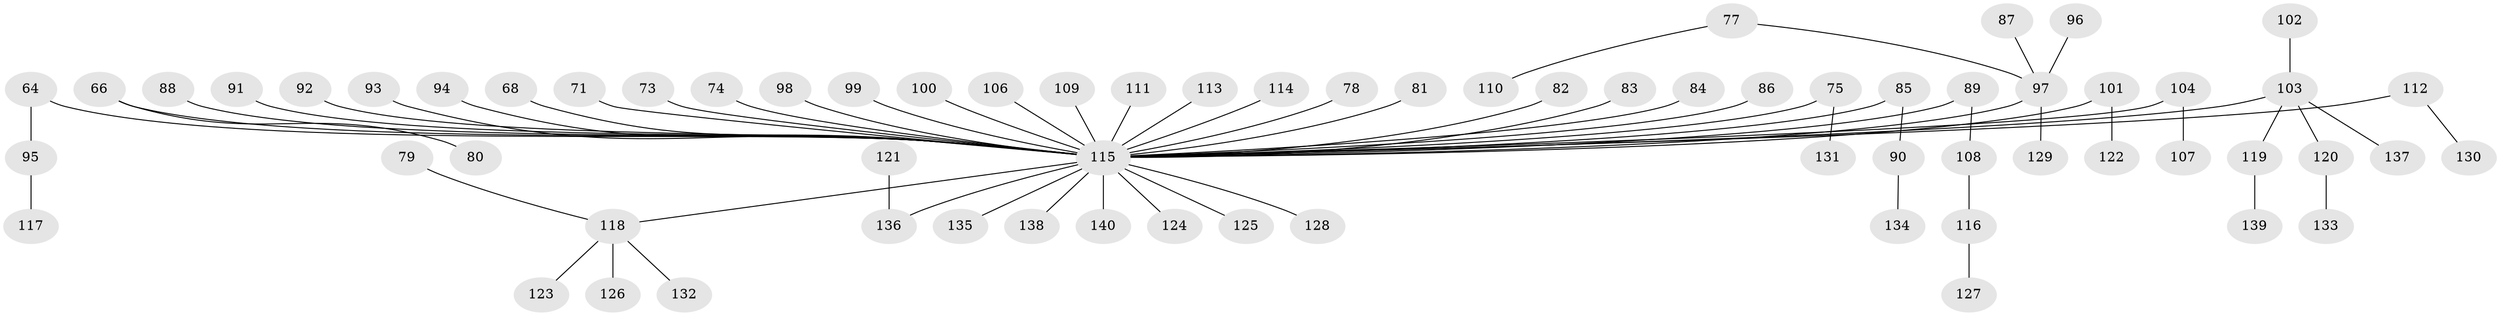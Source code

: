// original degree distribution, {8: 0.014285714285714285, 7: 0.014285714285714285, 6: 0.02857142857142857, 1: 0.5071428571428571, 2: 0.2714285714285714, 3: 0.12142857142857143, 4: 0.02857142857142857, 5: 0.014285714285714285}
// Generated by graph-tools (version 1.1) at 2025/53/03/09/25 04:53:31]
// undirected, 70 vertices, 69 edges
graph export_dot {
graph [start="1"]
  node [color=gray90,style=filled];
  64;
  66;
  68;
  71;
  73;
  74;
  75;
  77;
  78;
  79;
  80;
  81;
  82;
  83;
  84;
  85;
  86;
  87;
  88 [super="+57"];
  89;
  90;
  91;
  92;
  93;
  94;
  95;
  96;
  97 [super="+33"];
  98;
  99;
  100;
  101;
  102;
  103 [super="+72+51"];
  104 [super="+43"];
  106;
  107;
  108;
  109;
  110;
  111;
  112 [super="+30"];
  113 [super="+62"];
  114;
  115 [super="+20+105+67+35+41+54+65+53+55+56+61+45+63"];
  116;
  117;
  118 [super="+69+70"];
  119;
  120;
  121;
  122;
  123;
  124;
  125;
  126;
  127;
  128;
  129;
  130;
  131;
  132;
  133;
  134;
  135;
  136 [super="+46"];
  137;
  138;
  139;
  140;
  64 -- 95;
  64 -- 115;
  66 -- 80;
  66 -- 115;
  68 -- 115;
  71 -- 115;
  73 -- 115;
  74 -- 115;
  75 -- 131;
  75 -- 115;
  77 -- 110;
  77 -- 97;
  78 -- 115;
  79 -- 118;
  81 -- 115;
  82 -- 115;
  83 -- 115;
  84 -- 115;
  85 -- 90;
  85 -- 115;
  86 -- 115;
  87 -- 97;
  88 -- 115;
  89 -- 108;
  89 -- 115;
  90 -- 134;
  91 -- 115;
  92 -- 115;
  93 -- 115;
  94 -- 115;
  95 -- 117;
  96 -- 97;
  97 -- 129;
  97 -- 115;
  98 -- 115;
  99 -- 115;
  100 -- 115;
  101 -- 122;
  101 -- 115;
  102 -- 103;
  103 -- 120;
  103 -- 115;
  103 -- 119;
  103 -- 137;
  104 -- 115;
  104 -- 107;
  106 -- 115;
  108 -- 116;
  109 -- 115;
  111 -- 115;
  112 -- 130;
  112 -- 115;
  113 -- 115;
  114 -- 115;
  115 -- 135;
  115 -- 138;
  115 -- 125;
  115 -- 136;
  115 -- 118;
  115 -- 128;
  115 -- 124;
  115 -- 140;
  116 -- 127;
  118 -- 132;
  118 -- 123;
  118 -- 126;
  119 -- 139;
  120 -- 133;
  121 -- 136;
}
